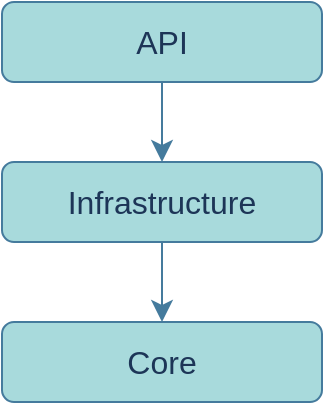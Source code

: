 <mxfile version="20.8.20" type="github" pages="2">
  <diagram id="rh9uED2C6iN6q8_sbf0T" name="Application Structure">
    <mxGraphModel dx="1050" dy="999" grid="1" gridSize="10" guides="1" tooltips="1" connect="1" arrows="1" fold="1" page="0" pageScale="1" pageWidth="1169" pageHeight="827" background="#ffffff" math="0" shadow="0">
      <root>
        <mxCell id="0" />
        <mxCell id="1" parent="0" />
        <mxCell id="08vS46HT0_k8TtftGop_-82" style="edgeStyle=none;curved=1;rounded=1;orthogonalLoop=1;jettySize=auto;html=1;strokeColor=#457B9D;fontSize=12;fontColor=#1D3557;startSize=8;endSize=8;fillColor=#A8DADC;" edge="1" parent="1" source="08vS46HT0_k8TtftGop_-9" target="08vS46HT0_k8TtftGop_-81">
          <mxGeometry relative="1" as="geometry" />
        </mxCell>
        <mxCell id="08vS46HT0_k8TtftGop_-9" value="API" style="whiteSpace=wrap;html=1;rounded=1;strokeColor=#457B9D;fontSize=16;fontColor=#1D3557;fillColor=#A8DADC;" vertex="1" parent="1">
          <mxGeometry x="360" y="-200" width="160" height="40" as="geometry" />
        </mxCell>
        <mxCell id="08vS46HT0_k8TtftGop_-84" style="edgeStyle=none;curved=1;rounded=1;orthogonalLoop=1;jettySize=auto;html=1;strokeColor=#457B9D;fontSize=12;fontColor=#1D3557;startSize=8;endSize=8;fillColor=#A8DADC;" edge="1" parent="1" source="08vS46HT0_k8TtftGop_-81" target="08vS46HT0_k8TtftGop_-83">
          <mxGeometry relative="1" as="geometry" />
        </mxCell>
        <mxCell id="08vS46HT0_k8TtftGop_-81" value="Infrastructure" style="whiteSpace=wrap;html=1;rounded=1;strokeColor=#457B9D;fontSize=16;fontColor=#1D3557;fillColor=#A8DADC;" vertex="1" parent="1">
          <mxGeometry x="360" y="-120" width="160" height="40" as="geometry" />
        </mxCell>
        <mxCell id="08vS46HT0_k8TtftGop_-83" value="Core" style="whiteSpace=wrap;html=1;rounded=1;strokeColor=#457B9D;fontSize=16;fontColor=#1D3557;fillColor=#A8DADC;" vertex="1" parent="1">
          <mxGeometry x="360" y="-40" width="160" height="40" as="geometry" />
        </mxCell>
      </root>
    </mxGraphModel>
  </diagram>
  <diagram id="9o0jcfdYwndxfgDY51XM" name="Repository Pattern">
    <mxGraphModel dx="1050" dy="599" grid="1" gridSize="10" guides="1" tooltips="1" connect="1" arrows="1" fold="1" page="1" pageScale="1" pageWidth="827" pageHeight="1169" math="0" shadow="0">
      <root>
        <mxCell id="0" />
        <mxCell id="1" parent="0" />
        <mxCell id="PvDwKxbtSyZXz8XWvXkw-1" value="Controller" style="rounded=1;whiteSpace=wrap;html=1;fillColor=#dae8fc;strokeColor=#6c8ebf;fontSize=14;fontStyle=1" parent="1" vertex="1">
          <mxGeometry x="280" y="120" width="120" height="40" as="geometry" />
        </mxCell>
        <mxCell id="PvDwKxbtSyZXz8XWvXkw-2" value="Repository" style="rounded=1;whiteSpace=wrap;html=1;fillColor=#dae8fc;strokeColor=#6c8ebf;fontSize=14;fontStyle=1" parent="1" vertex="1">
          <mxGeometry x="280" y="200" width="120" height="40" as="geometry" />
        </mxCell>
        <mxCell id="PvDwKxbtSyZXz8XWvXkw-3" value="DbContext" style="rounded=1;whiteSpace=wrap;html=1;fillColor=#dae8fc;strokeColor=#6c8ebf;fontSize=14;fontStyle=1" parent="1" vertex="1">
          <mxGeometry x="280" y="280" width="120" height="40" as="geometry" />
        </mxCell>
        <mxCell id="PvDwKxbtSyZXz8XWvXkw-6" value="IRepository" style="swimlane;fontStyle=0;childLayout=stackLayout;horizontal=1;startSize=26;fillColor=#dae8fc;horizontalStack=0;resizeParent=1;resizeParentMax=0;resizeLast=0;collapsible=1;marginBottom=0;strokeColor=#6c8ebf;" parent="1" vertex="1">
          <mxGeometry x="40" y="181" width="140" height="78" as="geometry" />
        </mxCell>
        <mxCell id="PvDwKxbtSyZXz8XWvXkw-7" value="GetProducts()" style="text;strokeColor=none;fillColor=default;align=left;verticalAlign=top;spacingLeft=4;spacingRight=4;overflow=hidden;rotatable=0;points=[[0,0.5],[1,0.5]];portConstraint=eastwest;" parent="PvDwKxbtSyZXz8XWvXkw-6" vertex="1">
          <mxGeometry y="26" width="140" height="26" as="geometry" />
        </mxCell>
        <mxCell id="PvDwKxbtSyZXz8XWvXkw-8" value="GetProduct(int id)" style="text;strokeColor=none;fillColor=default;align=left;verticalAlign=top;spacingLeft=4;spacingRight=4;overflow=hidden;rotatable=0;points=[[0,0.5],[1,0.5]];portConstraint=eastwest;" parent="PvDwKxbtSyZXz8XWvXkw-6" vertex="1">
          <mxGeometry y="52" width="140" height="26" as="geometry" />
        </mxCell>
        <mxCell id="PvDwKxbtSyZXz8XWvXkw-10" value="" style="html=1;shadow=0;dashed=0;align=center;verticalAlign=middle;shape=mxgraph.arrows2.bendArrow;dy=3.9;dx=14.4;notch=0;arrowHead=23.4;rounded=1;" parent="1" vertex="1">
          <mxGeometry x="110" y="130" width="160" height="40" as="geometry" />
        </mxCell>
        <mxCell id="PvDwKxbtSyZXz8XWvXkw-11" value="" style="html=1;shadow=0;dashed=0;align=center;verticalAlign=middle;shape=mxgraph.arrows2.uTurnArrow;dy=4.23;arrowHead=22.87;dx2=12.97;rounded=1;" parent="1" vertex="1">
          <mxGeometry x="211" y="210" width="59" height="94" as="geometry" />
        </mxCell>
        <mxCell id="PvDwKxbtSyZXz8XWvXkw-16" value="" style="edgeStyle=orthogonalEdgeStyle;rounded=0;orthogonalLoop=1;jettySize=auto;html=1;fontSize=10;" parent="1" source="PvDwKxbtSyZXz8XWvXkw-12" target="PvDwKxbtSyZXz8XWvXkw-13" edge="1">
          <mxGeometry relative="1" as="geometry" />
        </mxCell>
        <mxCell id="PvDwKxbtSyZXz8XWvXkw-12" value="GetProducts()" style="rounded=0;whiteSpace=wrap;html=1;fontSize=10;" parent="1" vertex="1">
          <mxGeometry x="440" y="120" width="160" height="40" as="geometry" />
        </mxCell>
        <mxCell id="PvDwKxbtSyZXz8XWvXkw-17" value="" style="edgeStyle=orthogonalEdgeStyle;rounded=0;orthogonalLoop=1;jettySize=auto;html=1;fontSize=10;" parent="1" source="PvDwKxbtSyZXz8XWvXkw-13" target="PvDwKxbtSyZXz8XWvXkw-14" edge="1">
          <mxGeometry relative="1" as="geometry" />
        </mxCell>
        <mxCell id="PvDwKxbtSyZXz8XWvXkw-19" style="edgeStyle=orthogonalEdgeStyle;rounded=0;orthogonalLoop=1;jettySize=auto;html=1;exitX=1;exitY=0.25;exitDx=0;exitDy=0;entryX=1;entryY=0.5;entryDx=0;entryDy=0;fontSize=10;" parent="1" source="PvDwKxbtSyZXz8XWvXkw-13" target="PvDwKxbtSyZXz8XWvXkw-12" edge="1">
          <mxGeometry relative="1" as="geometry" />
        </mxCell>
        <mxCell id="PvDwKxbtSyZXz8XWvXkw-13" value="_context.Products.ToList()" style="rounded=0;whiteSpace=wrap;html=1;fontSize=10;" parent="1" vertex="1">
          <mxGeometry x="440" y="200" width="160" height="40" as="geometry" />
        </mxCell>
        <mxCell id="PvDwKxbtSyZXz8XWvXkw-18" style="edgeStyle=orthogonalEdgeStyle;rounded=0;orthogonalLoop=1;jettySize=auto;html=1;entryX=1;entryY=0.75;entryDx=0;entryDy=0;fontSize=10;exitX=1;exitY=0.5;exitDx=0;exitDy=0;" parent="1" source="PvDwKxbtSyZXz8XWvXkw-14" target="PvDwKxbtSyZXz8XWvXkw-13" edge="1">
          <mxGeometry relative="1" as="geometry" />
        </mxCell>
        <mxCell id="PvDwKxbtSyZXz8XWvXkw-14" value="SELECT * FROM PRODUCTS" style="rounded=0;whiteSpace=wrap;html=1;fontSize=10;" parent="1" vertex="1">
          <mxGeometry x="440" y="280" width="160" height="40" as="geometry" />
        </mxCell>
      </root>
    </mxGraphModel>
  </diagram>
</mxfile>
